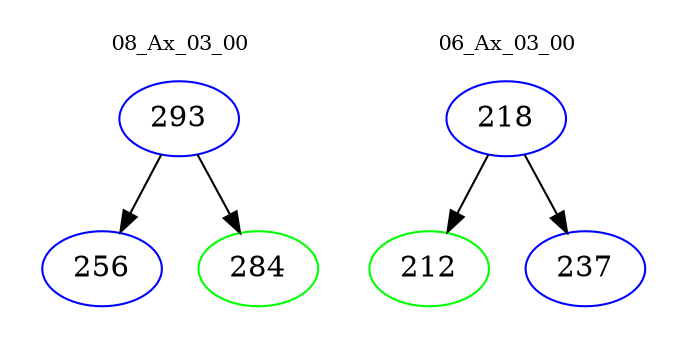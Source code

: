 digraph{
subgraph cluster_0 {
color = white
label = "08_Ax_03_00";
fontsize=10;
T0_293 [label="293", color="blue"]
T0_293 -> T0_256 [color="black"]
T0_256 [label="256", color="blue"]
T0_293 -> T0_284 [color="black"]
T0_284 [label="284", color="green"]
}
subgraph cluster_1 {
color = white
label = "06_Ax_03_00";
fontsize=10;
T1_218 [label="218", color="blue"]
T1_218 -> T1_212 [color="black"]
T1_212 [label="212", color="green"]
T1_218 -> T1_237 [color="black"]
T1_237 [label="237", color="blue"]
}
}

